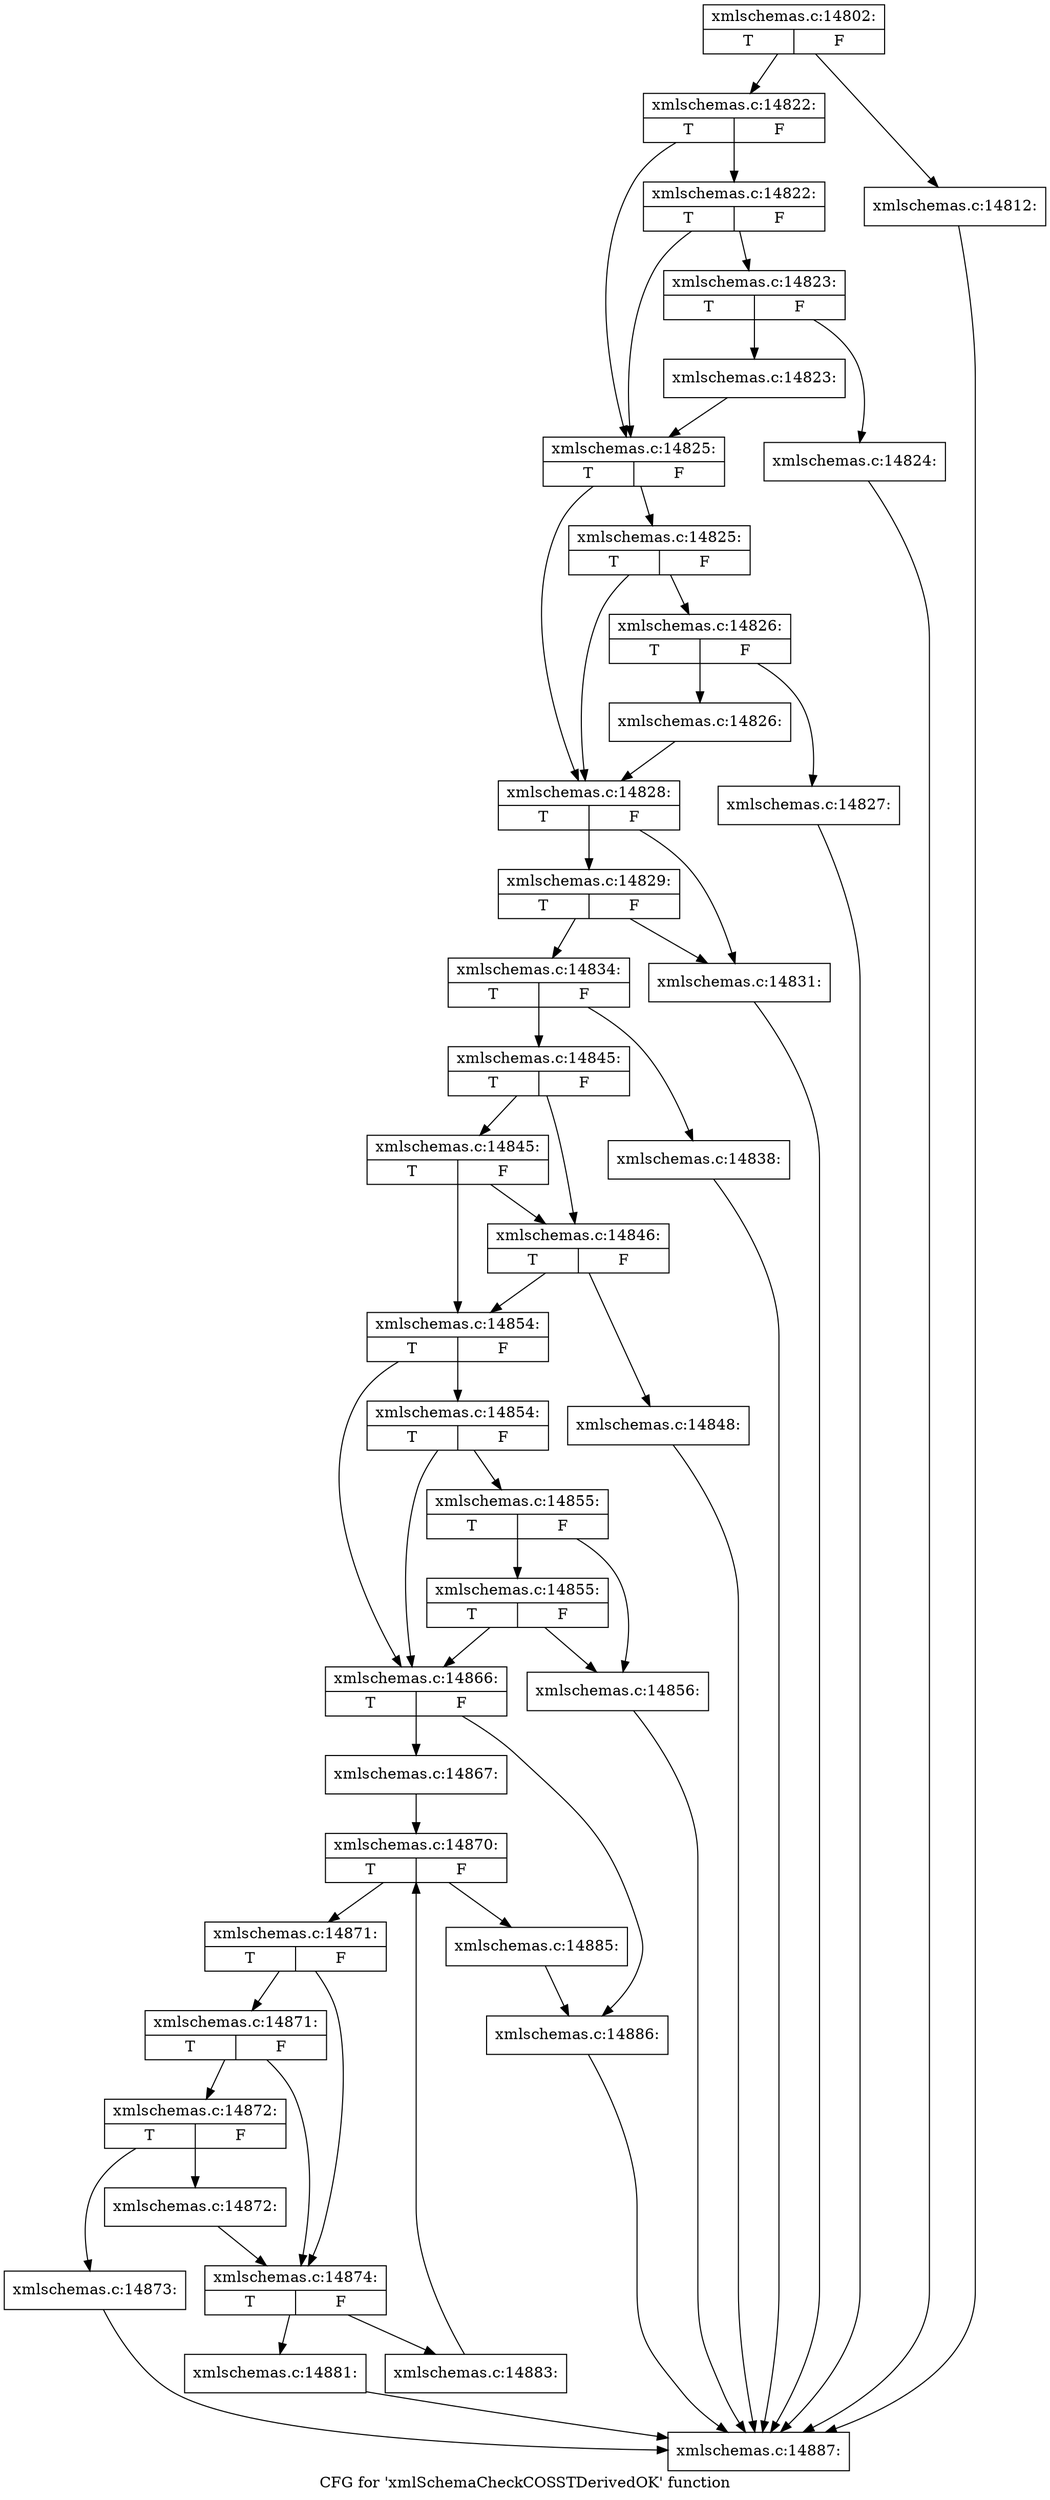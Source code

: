 digraph "CFG for 'xmlSchemaCheckCOSSTDerivedOK' function" {
	label="CFG for 'xmlSchemaCheckCOSSTDerivedOK' function";

	Node0x518eeb0 [shape=record,label="{xmlschemas.c:14802:|{<s0>T|<s1>F}}"];
	Node0x518eeb0 -> Node0x5191ff0;
	Node0x518eeb0 -> Node0x5192040;
	Node0x5191ff0 [shape=record,label="{xmlschemas.c:14812:}"];
	Node0x5191ff0 -> Node0x5191260;
	Node0x5192040 [shape=record,label="{xmlschemas.c:14822:|{<s0>T|<s1>F}}"];
	Node0x5192040 -> Node0x51925d0;
	Node0x5192040 -> Node0x5192580;
	Node0x51925d0 [shape=record,label="{xmlschemas.c:14822:|{<s0>T|<s1>F}}"];
	Node0x51925d0 -> Node0x5192530;
	Node0x51925d0 -> Node0x5192580;
	Node0x5192530 [shape=record,label="{xmlschemas.c:14823:|{<s0>T|<s1>F}}"];
	Node0x5192530 -> Node0x5192cb0;
	Node0x5192530 -> Node0x5192d00;
	Node0x5192cb0 [shape=record,label="{xmlschemas.c:14824:}"];
	Node0x5192cb0 -> Node0x5191260;
	Node0x5192d00 [shape=record,label="{xmlschemas.c:14823:}"];
	Node0x5192d00 -> Node0x5192580;
	Node0x5192580 [shape=record,label="{xmlschemas.c:14825:|{<s0>T|<s1>F}}"];
	Node0x5192580 -> Node0x51933f0;
	Node0x5192580 -> Node0x51933a0;
	Node0x51933f0 [shape=record,label="{xmlschemas.c:14825:|{<s0>T|<s1>F}}"];
	Node0x51933f0 -> Node0x5193350;
	Node0x51933f0 -> Node0x51933a0;
	Node0x5193350 [shape=record,label="{xmlschemas.c:14826:|{<s0>T|<s1>F}}"];
	Node0x5193350 -> Node0x5193ad0;
	Node0x5193350 -> Node0x5193b20;
	Node0x5193ad0 [shape=record,label="{xmlschemas.c:14827:}"];
	Node0x5193ad0 -> Node0x5191260;
	Node0x5193b20 [shape=record,label="{xmlschemas.c:14826:}"];
	Node0x5193b20 -> Node0x51933a0;
	Node0x51933a0 [shape=record,label="{xmlschemas.c:14828:|{<s0>T|<s1>F}}"];
	Node0x51933a0 -> Node0x5194170;
	Node0x51933a0 -> Node0x5194210;
	Node0x5194210 [shape=record,label="{xmlschemas.c:14829:|{<s0>T|<s1>F}}"];
	Node0x5194210 -> Node0x5194170;
	Node0x5194210 -> Node0x51941c0;
	Node0x5194170 [shape=record,label="{xmlschemas.c:14831:}"];
	Node0x5194170 -> Node0x5191260;
	Node0x51941c0 [shape=record,label="{xmlschemas.c:14834:|{<s0>T|<s1>F}}"];
	Node0x51941c0 -> Node0x5194c60;
	Node0x51941c0 -> Node0x5194cb0;
	Node0x5194c60 [shape=record,label="{xmlschemas.c:14838:}"];
	Node0x5194c60 -> Node0x5191260;
	Node0x5194cb0 [shape=record,label="{xmlschemas.c:14845:|{<s0>T|<s1>F}}"];
	Node0x5194cb0 -> Node0x51954c0;
	Node0x5194cb0 -> Node0x5195440;
	Node0x51954c0 [shape=record,label="{xmlschemas.c:14845:|{<s0>T|<s1>F}}"];
	Node0x51954c0 -> Node0x51953f0;
	Node0x51954c0 -> Node0x5195440;
	Node0x5195440 [shape=record,label="{xmlschemas.c:14846:|{<s0>T|<s1>F}}"];
	Node0x5195440 -> Node0x51953a0;
	Node0x5195440 -> Node0x51953f0;
	Node0x51953a0 [shape=record,label="{xmlschemas.c:14848:}"];
	Node0x51953a0 -> Node0x5191260;
	Node0x51953f0 [shape=record,label="{xmlschemas.c:14854:|{<s0>T|<s1>F}}"];
	Node0x51953f0 -> Node0x5196660;
	Node0x51953f0 -> Node0x5196590;
	Node0x5196660 [shape=record,label="{xmlschemas.c:14854:|{<s0>T|<s1>F}}"];
	Node0x5196660 -> Node0x51965e0;
	Node0x5196660 -> Node0x5196590;
	Node0x51965e0 [shape=record,label="{xmlschemas.c:14855:|{<s0>T|<s1>F}}"];
	Node0x51965e0 -> Node0x5196540;
	Node0x51965e0 -> Node0x5196c20;
	Node0x5196c20 [shape=record,label="{xmlschemas.c:14855:|{<s0>T|<s1>F}}"];
	Node0x5196c20 -> Node0x5196540;
	Node0x5196c20 -> Node0x5196590;
	Node0x5196540 [shape=record,label="{xmlschemas.c:14856:}"];
	Node0x5196540 -> Node0x5191260;
	Node0x5196590 [shape=record,label="{xmlschemas.c:14866:|{<s0>T|<s1>F}}"];
	Node0x5196590 -> Node0x51975c0;
	Node0x5196590 -> Node0x5197610;
	Node0x51975c0 [shape=record,label="{xmlschemas.c:14867:}"];
	Node0x51975c0 -> Node0x5197f90;
	Node0x5197f90 [shape=record,label="{xmlschemas.c:14870:|{<s0>T|<s1>F}}"];
	Node0x5197f90 -> Node0x5198380;
	Node0x5197f90 -> Node0x51981b0;
	Node0x5198380 [shape=record,label="{xmlschemas.c:14871:|{<s0>T|<s1>F}}"];
	Node0x5198380 -> Node0x51985e0;
	Node0x5198380 -> Node0x5198590;
	Node0x51985e0 [shape=record,label="{xmlschemas.c:14871:|{<s0>T|<s1>F}}"];
	Node0x51985e0 -> Node0x5198540;
	Node0x51985e0 -> Node0x5198590;
	Node0x5198540 [shape=record,label="{xmlschemas.c:14872:|{<s0>T|<s1>F}}"];
	Node0x5198540 -> Node0x5198de0;
	Node0x5198540 -> Node0x5198e30;
	Node0x5198de0 [shape=record,label="{xmlschemas.c:14873:}"];
	Node0x5198de0 -> Node0x5191260;
	Node0x5198e30 [shape=record,label="{xmlschemas.c:14872:}"];
	Node0x5198e30 -> Node0x5198590;
	Node0x5198590 [shape=record,label="{xmlschemas.c:14874:|{<s0>T|<s1>F}}"];
	Node0x5198590 -> Node0x51995b0;
	Node0x5198590 -> Node0x5199600;
	Node0x51995b0 [shape=record,label="{xmlschemas.c:14881:}"];
	Node0x51995b0 -> Node0x5191260;
	Node0x5199600 [shape=record,label="{xmlschemas.c:14883:}"];
	Node0x5199600 -> Node0x5197f90;
	Node0x51981b0 [shape=record,label="{xmlschemas.c:14885:}"];
	Node0x51981b0 -> Node0x5197610;
	Node0x5197610 [shape=record,label="{xmlschemas.c:14886:}"];
	Node0x5197610 -> Node0x5191260;
	Node0x5191260 [shape=record,label="{xmlschemas.c:14887:}"];
}
